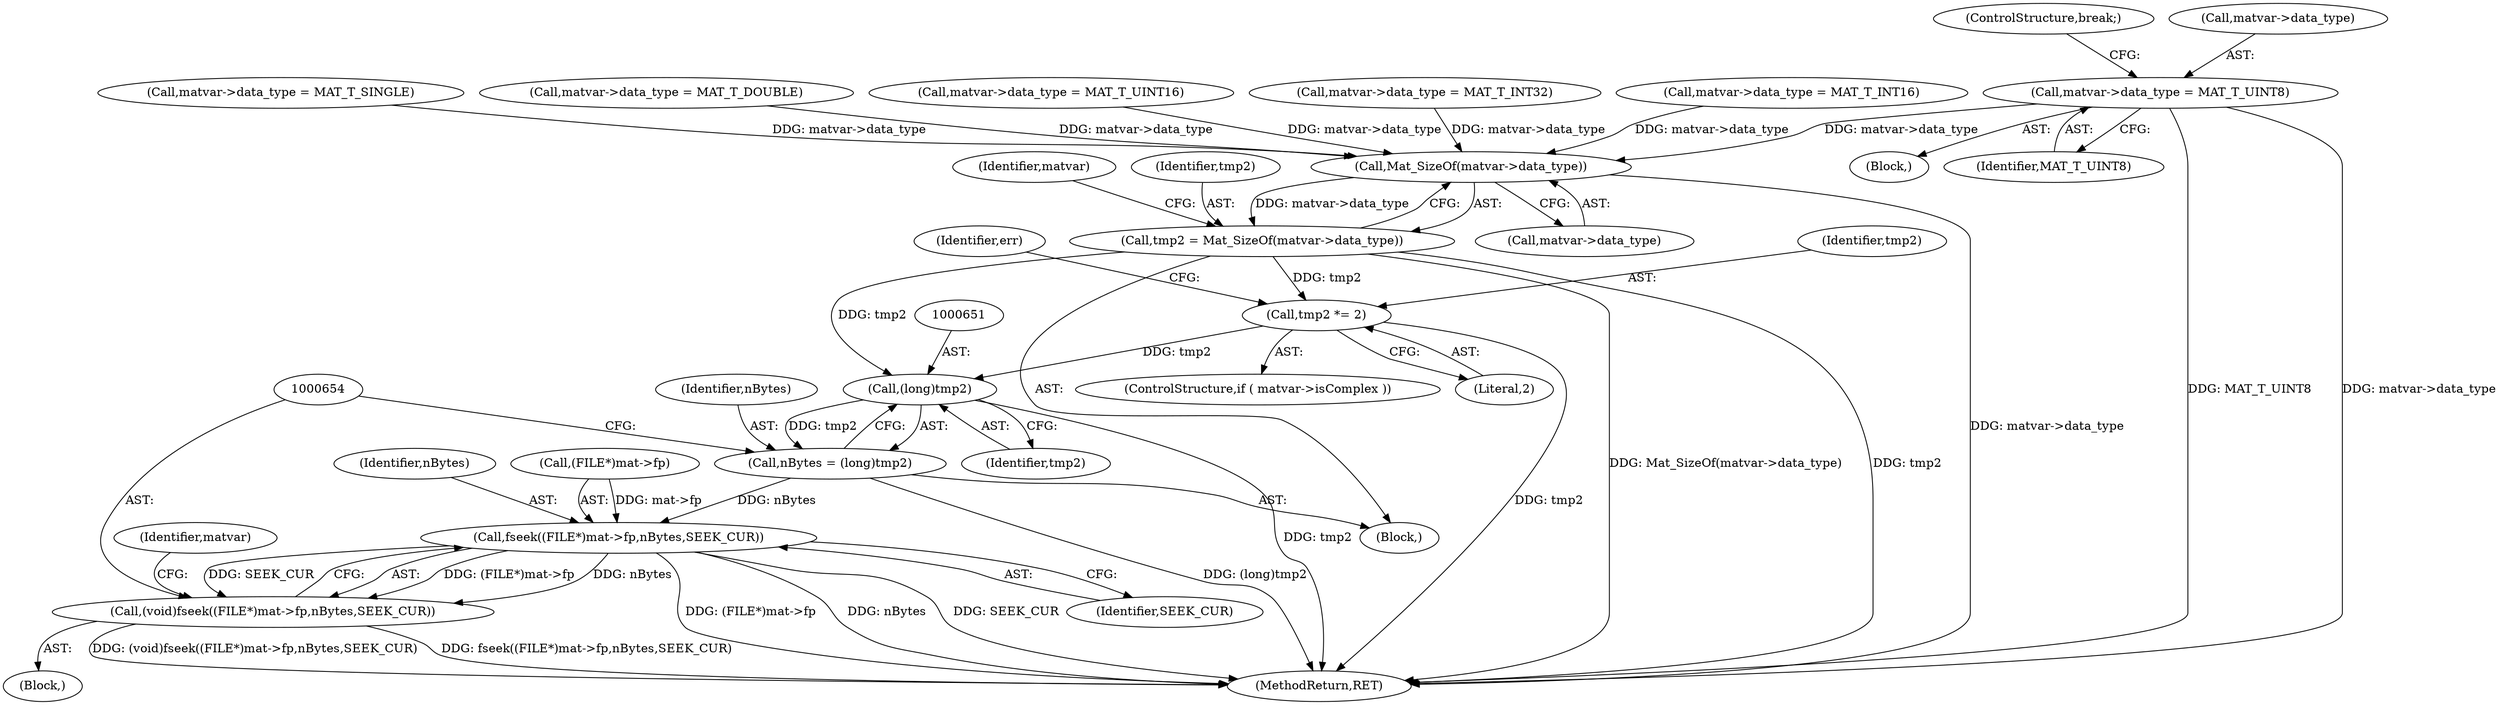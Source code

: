 digraph "0_matio_651a8e28099edb5fbb9e4e1d4d3238848f446c9a@pointer" {
"1000306" [label="(Call,matvar->data_type = MAT_T_UINT8)"];
"1000622" [label="(Call,Mat_SizeOf(matvar->data_type))"];
"1000620" [label="(Call,tmp2 = Mat_SizeOf(matvar->data_type))"];
"1000630" [label="(Call,tmp2 *= 2)"];
"1000650" [label="(Call,(long)tmp2)"];
"1000648" [label="(Call,nBytes = (long)tmp2)"];
"1000655" [label="(Call,fseek((FILE*)mat->fp,nBytes,SEEK_CUR))"];
"1000653" [label="(Call,(void)fseek((FILE*)mat->fp,nBytes,SEEK_CUR))"];
"1000632" [label="(Literal,2)"];
"1000626" [label="(ControlStructure,if ( matvar->isComplex ))"];
"1000278" [label="(Call,matvar->data_type = MAT_T_SINGLE)"];
"1000630" [label="(Call,tmp2 *= 2)"];
"1000653" [label="(Call,(void)fseek((FILE*)mat->fp,nBytes,SEEK_CUR))"];
"1000271" [label="(Call,matvar->data_type = MAT_T_DOUBLE)"];
"1000299" [label="(Call,matvar->data_type = MAT_T_UINT16)"];
"1000311" [label="(ControlStructure,break;)"];
"1000631" [label="(Identifier,tmp2)"];
"1000310" [label="(Identifier,MAT_T_UINT8)"];
"1000664" [label="(Identifier,matvar)"];
"1000617" [label="(Block,)"];
"1000656" [label="(Call,(FILE*)mat->fp)"];
"1000634" [label="(Identifier,err)"];
"1000665" [label="(MethodReturn,RET)"];
"1000650" [label="(Call,(long)tmp2)"];
"1000285" [label="(Call,matvar->data_type = MAT_T_INT32)"];
"1000628" [label="(Identifier,matvar)"];
"1000652" [label="(Identifier,tmp2)"];
"1000649" [label="(Identifier,nBytes)"];
"1000648" [label="(Call,nBytes = (long)tmp2)"];
"1000306" [label="(Call,matvar->data_type = MAT_T_UINT8)"];
"1000622" [label="(Call,Mat_SizeOf(matvar->data_type))"];
"1000269" [label="(Block,)"];
"1000623" [label="(Call,matvar->data_type)"];
"1000307" [label="(Call,matvar->data_type)"];
"1000662" [label="(Identifier,SEEK_CUR)"];
"1000661" [label="(Identifier,nBytes)"];
"1000620" [label="(Call,tmp2 = Mat_SizeOf(matvar->data_type))"];
"1000621" [label="(Identifier,tmp2)"];
"1000655" [label="(Call,fseek((FILE*)mat->fp,nBytes,SEEK_CUR))"];
"1000109" [label="(Block,)"];
"1000292" [label="(Call,matvar->data_type = MAT_T_INT16)"];
"1000306" -> "1000269"  [label="AST: "];
"1000306" -> "1000310"  [label="CFG: "];
"1000307" -> "1000306"  [label="AST: "];
"1000310" -> "1000306"  [label="AST: "];
"1000311" -> "1000306"  [label="CFG: "];
"1000306" -> "1000665"  [label="DDG: MAT_T_UINT8"];
"1000306" -> "1000665"  [label="DDG: matvar->data_type"];
"1000306" -> "1000622"  [label="DDG: matvar->data_type"];
"1000622" -> "1000620"  [label="AST: "];
"1000622" -> "1000623"  [label="CFG: "];
"1000623" -> "1000622"  [label="AST: "];
"1000620" -> "1000622"  [label="CFG: "];
"1000622" -> "1000665"  [label="DDG: matvar->data_type"];
"1000622" -> "1000620"  [label="DDG: matvar->data_type"];
"1000285" -> "1000622"  [label="DDG: matvar->data_type"];
"1000292" -> "1000622"  [label="DDG: matvar->data_type"];
"1000299" -> "1000622"  [label="DDG: matvar->data_type"];
"1000271" -> "1000622"  [label="DDG: matvar->data_type"];
"1000278" -> "1000622"  [label="DDG: matvar->data_type"];
"1000620" -> "1000617"  [label="AST: "];
"1000621" -> "1000620"  [label="AST: "];
"1000628" -> "1000620"  [label="CFG: "];
"1000620" -> "1000665"  [label="DDG: Mat_SizeOf(matvar->data_type)"];
"1000620" -> "1000665"  [label="DDG: tmp2"];
"1000620" -> "1000630"  [label="DDG: tmp2"];
"1000620" -> "1000650"  [label="DDG: tmp2"];
"1000630" -> "1000626"  [label="AST: "];
"1000630" -> "1000632"  [label="CFG: "];
"1000631" -> "1000630"  [label="AST: "];
"1000632" -> "1000630"  [label="AST: "];
"1000634" -> "1000630"  [label="CFG: "];
"1000630" -> "1000665"  [label="DDG: tmp2"];
"1000630" -> "1000650"  [label="DDG: tmp2"];
"1000650" -> "1000648"  [label="AST: "];
"1000650" -> "1000652"  [label="CFG: "];
"1000651" -> "1000650"  [label="AST: "];
"1000652" -> "1000650"  [label="AST: "];
"1000648" -> "1000650"  [label="CFG: "];
"1000650" -> "1000665"  [label="DDG: tmp2"];
"1000650" -> "1000648"  [label="DDG: tmp2"];
"1000648" -> "1000617"  [label="AST: "];
"1000649" -> "1000648"  [label="AST: "];
"1000654" -> "1000648"  [label="CFG: "];
"1000648" -> "1000665"  [label="DDG: (long)tmp2"];
"1000648" -> "1000655"  [label="DDG: nBytes"];
"1000655" -> "1000653"  [label="AST: "];
"1000655" -> "1000662"  [label="CFG: "];
"1000656" -> "1000655"  [label="AST: "];
"1000661" -> "1000655"  [label="AST: "];
"1000662" -> "1000655"  [label="AST: "];
"1000653" -> "1000655"  [label="CFG: "];
"1000655" -> "1000665"  [label="DDG: (FILE*)mat->fp"];
"1000655" -> "1000665"  [label="DDG: nBytes"];
"1000655" -> "1000665"  [label="DDG: SEEK_CUR"];
"1000655" -> "1000653"  [label="DDG: (FILE*)mat->fp"];
"1000655" -> "1000653"  [label="DDG: nBytes"];
"1000655" -> "1000653"  [label="DDG: SEEK_CUR"];
"1000656" -> "1000655"  [label="DDG: mat->fp"];
"1000653" -> "1000109"  [label="AST: "];
"1000654" -> "1000653"  [label="AST: "];
"1000664" -> "1000653"  [label="CFG: "];
"1000653" -> "1000665"  [label="DDG: fseek((FILE*)mat->fp,nBytes,SEEK_CUR)"];
"1000653" -> "1000665"  [label="DDG: (void)fseek((FILE*)mat->fp,nBytes,SEEK_CUR)"];
}
